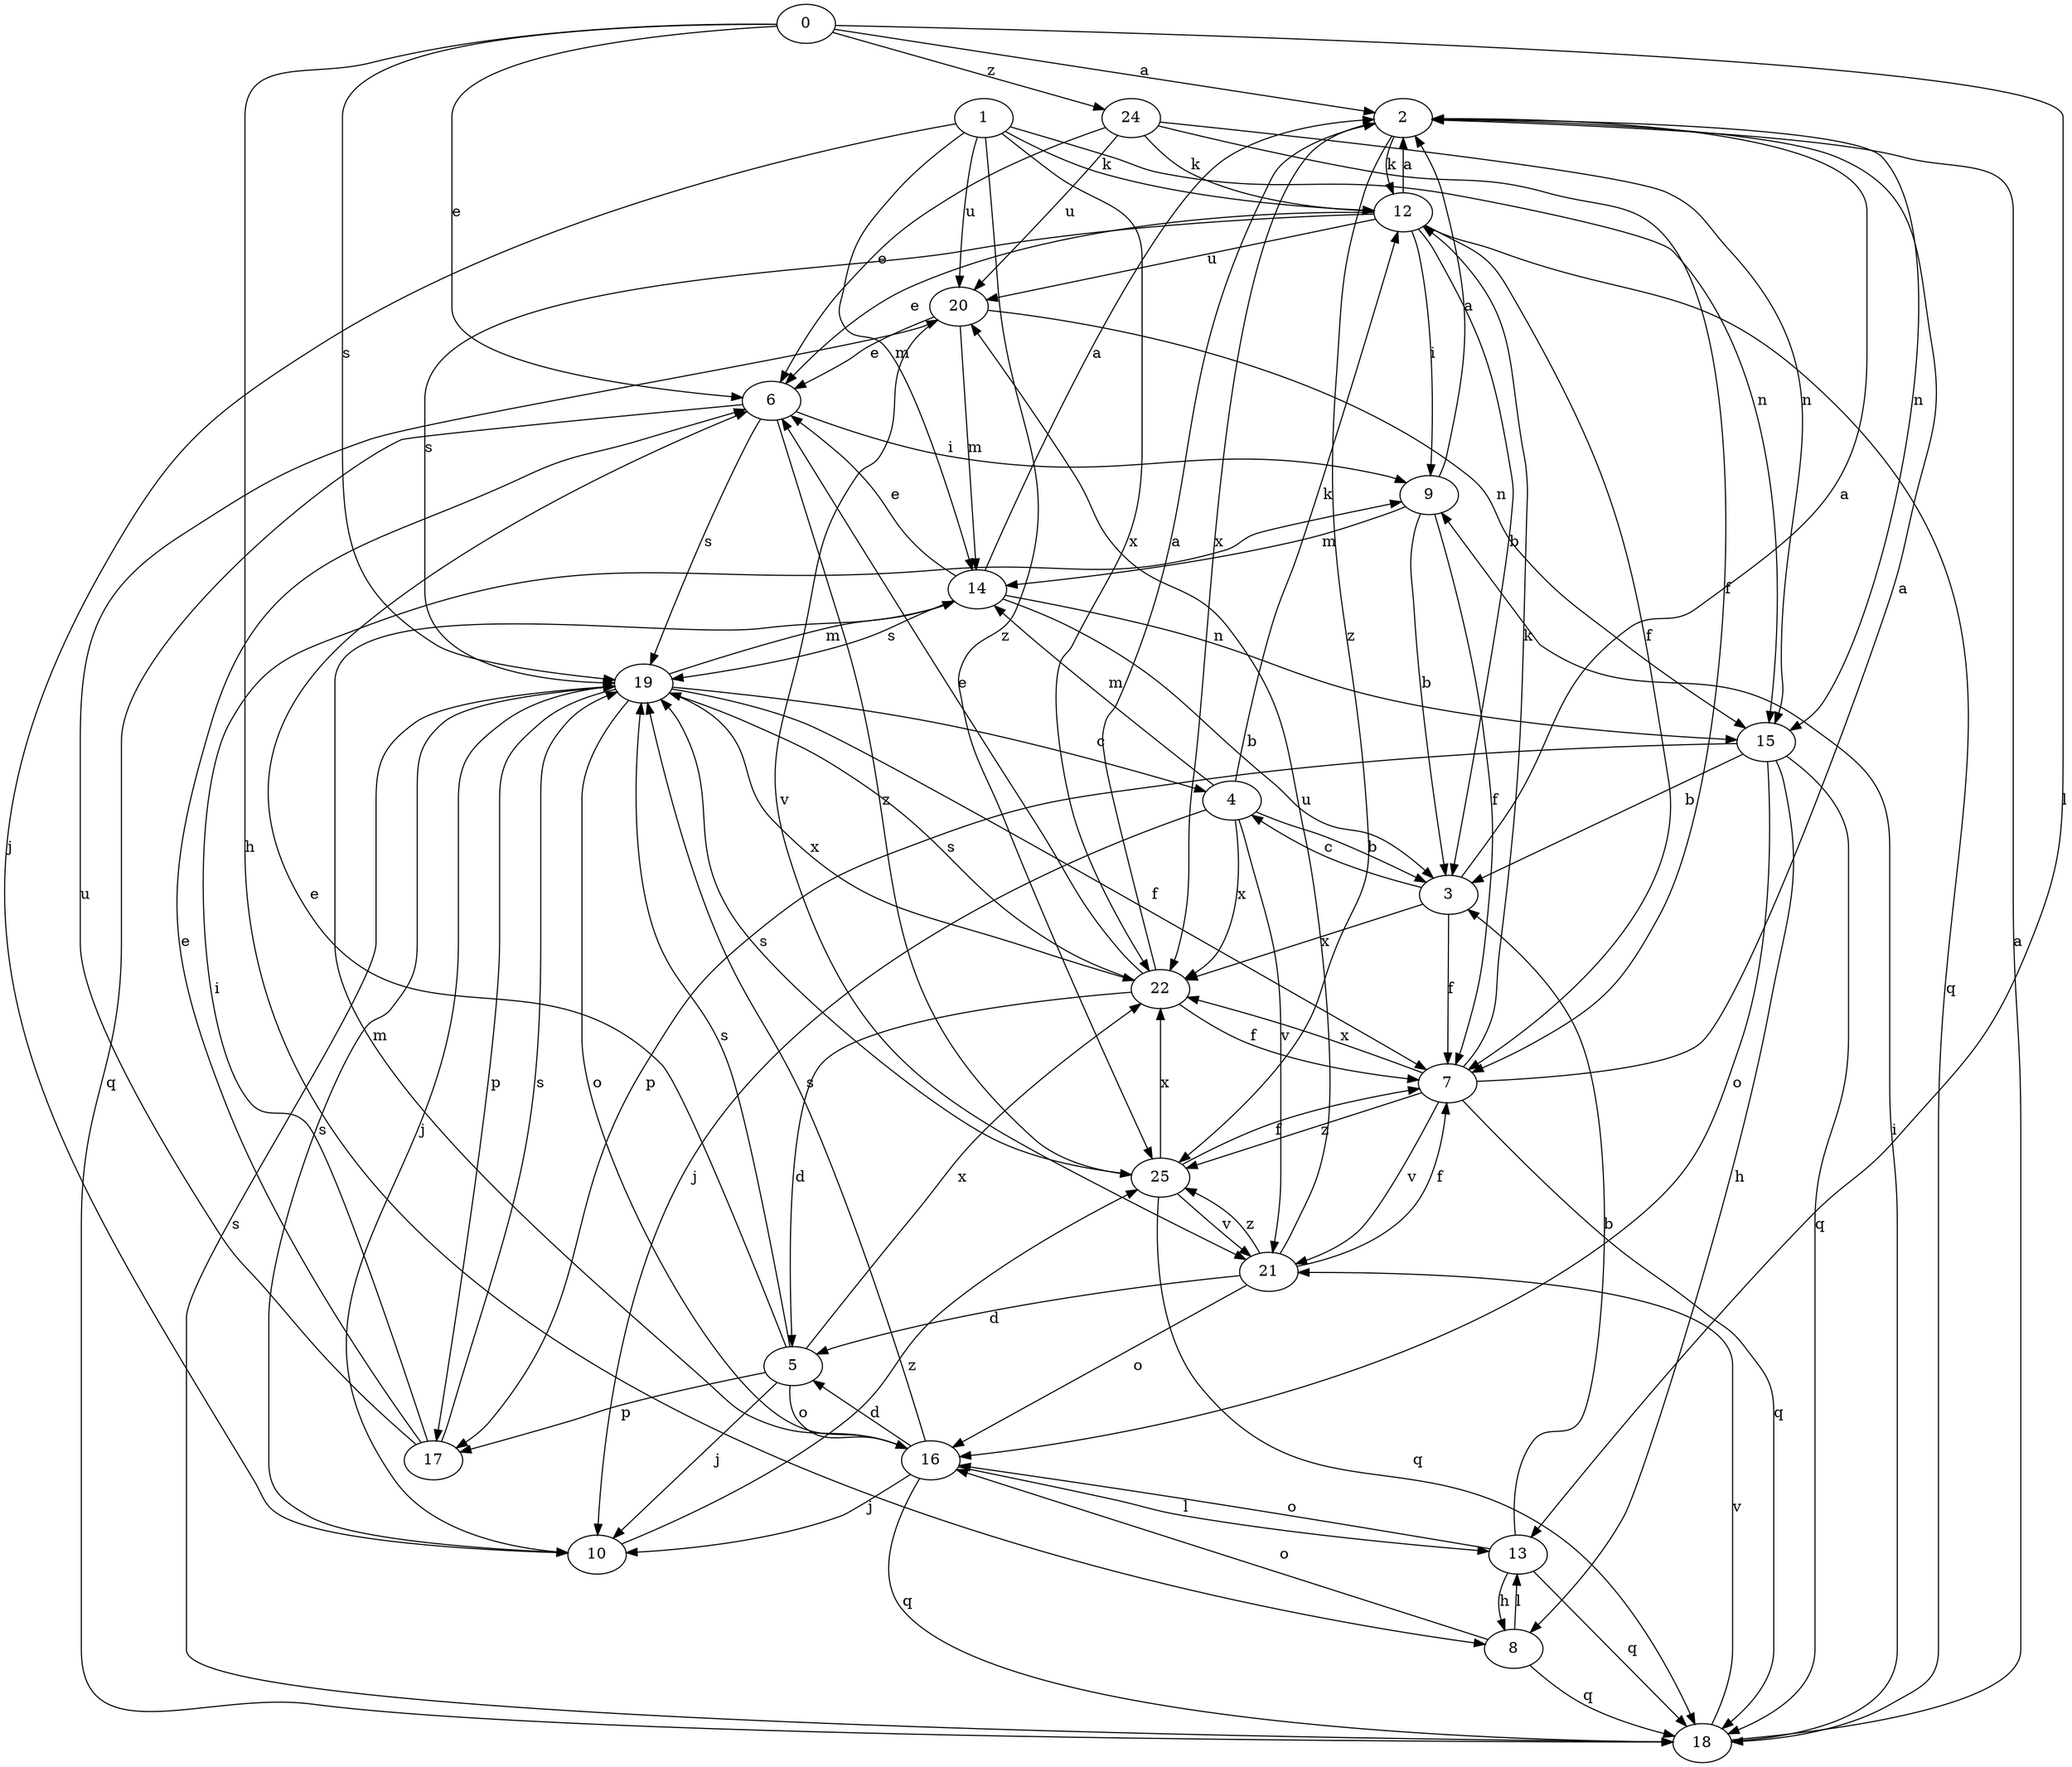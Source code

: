 strict digraph  {
0;
2;
3;
4;
5;
6;
7;
8;
9;
10;
12;
13;
14;
15;
16;
1;
17;
18;
19;
20;
21;
22;
24;
25;
0 -> 2  [label=a];
0 -> 6  [label=e];
0 -> 8  [label=h];
0 -> 13  [label=l];
0 -> 19  [label=s];
0 -> 24  [label=z];
2 -> 12  [label=k];
2 -> 15  [label=n];
2 -> 22  [label=x];
2 -> 25  [label=z];
3 -> 2  [label=a];
3 -> 4  [label=c];
3 -> 7  [label=f];
3 -> 22  [label=x];
4 -> 3  [label=b];
4 -> 10  [label=j];
4 -> 12  [label=k];
4 -> 14  [label=m];
4 -> 21  [label=v];
4 -> 22  [label=x];
5 -> 6  [label=e];
5 -> 10  [label=j];
5 -> 16  [label=o];
5 -> 17  [label=p];
5 -> 19  [label=s];
5 -> 22  [label=x];
6 -> 9  [label=i];
6 -> 18  [label=q];
6 -> 19  [label=s];
6 -> 25  [label=z];
7 -> 2  [label=a];
7 -> 12  [label=k];
7 -> 18  [label=q];
7 -> 21  [label=v];
7 -> 22  [label=x];
7 -> 25  [label=z];
8 -> 13  [label=l];
8 -> 16  [label=o];
8 -> 18  [label=q];
9 -> 2  [label=a];
9 -> 3  [label=b];
9 -> 7  [label=f];
9 -> 14  [label=m];
10 -> 19  [label=s];
10 -> 25  [label=z];
12 -> 2  [label=a];
12 -> 3  [label=b];
12 -> 6  [label=e];
12 -> 7  [label=f];
12 -> 9  [label=i];
12 -> 18  [label=q];
12 -> 19  [label=s];
12 -> 20  [label=u];
13 -> 3  [label=b];
13 -> 8  [label=h];
13 -> 16  [label=o];
13 -> 18  [label=q];
14 -> 2  [label=a];
14 -> 3  [label=b];
14 -> 6  [label=e];
14 -> 15  [label=n];
14 -> 19  [label=s];
15 -> 3  [label=b];
15 -> 8  [label=h];
15 -> 16  [label=o];
15 -> 17  [label=p];
15 -> 18  [label=q];
16 -> 5  [label=d];
16 -> 10  [label=j];
16 -> 13  [label=l];
16 -> 14  [label=m];
16 -> 18  [label=q];
16 -> 19  [label=s];
1 -> 10  [label=j];
1 -> 12  [label=k];
1 -> 14  [label=m];
1 -> 15  [label=n];
1 -> 20  [label=u];
1 -> 22  [label=x];
1 -> 25  [label=z];
17 -> 6  [label=e];
17 -> 9  [label=i];
17 -> 19  [label=s];
17 -> 20  [label=u];
18 -> 2  [label=a];
18 -> 9  [label=i];
18 -> 19  [label=s];
18 -> 21  [label=v];
19 -> 4  [label=c];
19 -> 7  [label=f];
19 -> 10  [label=j];
19 -> 14  [label=m];
19 -> 16  [label=o];
19 -> 17  [label=p];
19 -> 22  [label=x];
20 -> 6  [label=e];
20 -> 14  [label=m];
20 -> 15  [label=n];
20 -> 21  [label=v];
21 -> 5  [label=d];
21 -> 7  [label=f];
21 -> 16  [label=o];
21 -> 20  [label=u];
21 -> 25  [label=z];
22 -> 2  [label=a];
22 -> 5  [label=d];
22 -> 6  [label=e];
22 -> 7  [label=f];
22 -> 19  [label=s];
24 -> 6  [label=e];
24 -> 7  [label=f];
24 -> 12  [label=k];
24 -> 15  [label=n];
24 -> 20  [label=u];
25 -> 7  [label=f];
25 -> 18  [label=q];
25 -> 19  [label=s];
25 -> 21  [label=v];
25 -> 22  [label=x];
}

